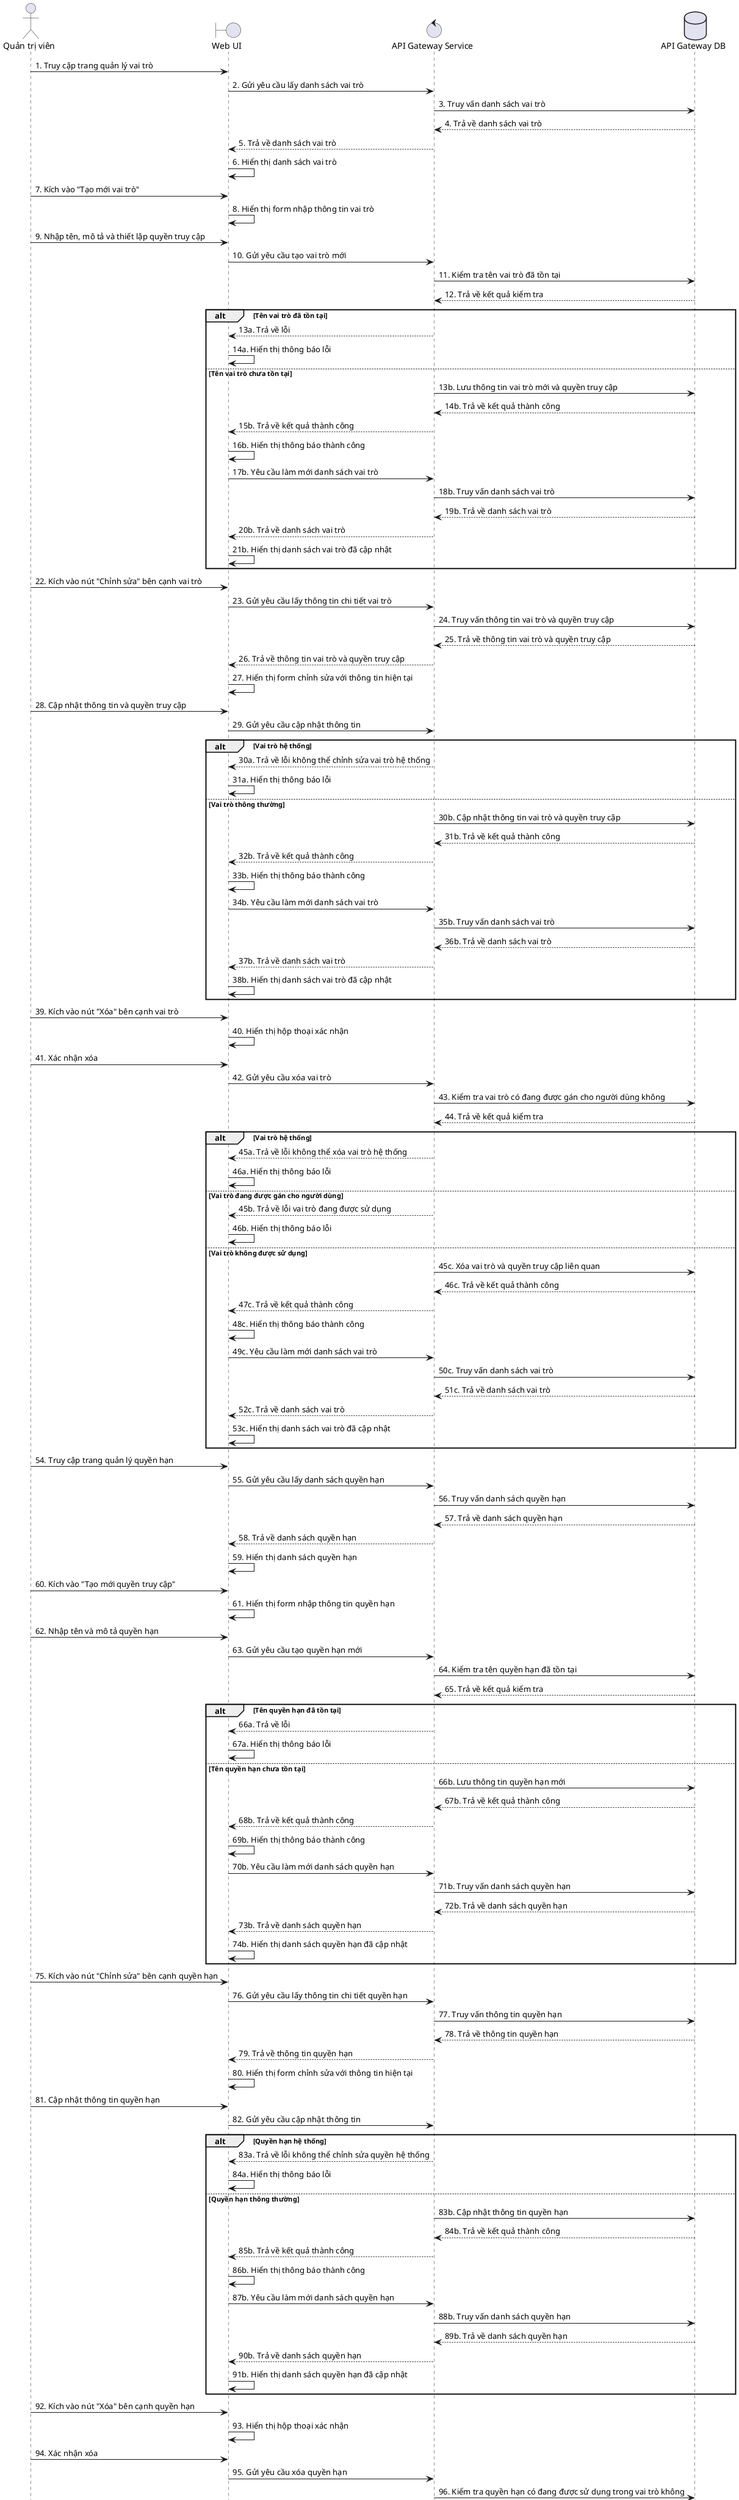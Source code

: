 @startuml

actor "Quản trị viên" as qtv
boundary "Web UI" as UI
control "API Gateway Service" as Gateway
database "API Gateway DB" as db

' === QUẢN LÝ VAI TRÒ ===

' Xem danh sách vai trò
qtv -> UI: 1. Truy cập trang quản lý vai trò
UI -> Gateway: 2. Gửi yêu cầu lấy danh sách vai trò
Gateway -> db: 3. Truy vấn danh sách vai trò
db --> Gateway: 4. Trả về danh sách vai trò
Gateway --> UI: 5. Trả về danh sách vai trò
UI -> UI: 6. Hiển thị danh sách vai trò

' Tạo mới vai trò
qtv -> UI: 7. Kích vào "Tạo mới vai trò"
UI -> UI: 8. Hiển thị form nhập thông tin vai trò
qtv -> UI: 9. Nhập tên, mô tả và thiết lập quyền truy cập
UI -> Gateway: 10. Gửi yêu cầu tạo vai trò mới
Gateway -> db: 11. Kiểm tra tên vai trò đã tồn tại
db --> Gateway: 12. Trả về kết quả kiểm tra

alt Tên vai trò đã tồn tại
    Gateway --> UI: 13a. Trả về lỗi
    UI -> UI: 14a. Hiển thị thông báo lỗi
else Tên vai trò chưa tồn tại
    Gateway -> db: 13b. Lưu thông tin vai trò mới và quyền truy cập
    db --> Gateway: 14b. Trả về kết quả thành công
    Gateway --> UI: 15b. Trả về kết quả thành công
    UI -> UI: 16b. Hiển thị thông báo thành công
    UI -> Gateway: 17b. Yêu cầu làm mới danh sách vai trò
    Gateway -> db: 18b. Truy vấn danh sách vai trò
    db --> Gateway: 19b. Trả về danh sách vai trò
    Gateway --> UI: 20b. Trả về danh sách vai trò
    UI -> UI: 21b. Hiển thị danh sách vai trò đã cập nhật
end

' Cập nhật vai trò
qtv -> UI: 22. Kích vào nút "Chỉnh sửa" bên cạnh vai trò
UI -> Gateway: 23. Gửi yêu cầu lấy thông tin chi tiết vai trò
Gateway -> db: 24. Truy vấn thông tin vai trò và quyền truy cập
db --> Gateway: 25. Trả về thông tin vai trò và quyền truy cập
Gateway --> UI: 26. Trả về thông tin vai trò và quyền truy cập
UI -> UI: 27. Hiển thị form chỉnh sửa với thông tin hiện tại
qtv -> UI: 28. Cập nhật thông tin và quyền truy cập
UI -> Gateway: 29. Gửi yêu cầu cập nhật thông tin

alt Vai trò hệ thống
    Gateway --> UI: 30a. Trả về lỗi không thể chỉnh sửa vai trò hệ thống
    UI -> UI: 31a. Hiển thị thông báo lỗi
else Vai trò thông thường
    Gateway -> db: 30b. Cập nhật thông tin vai trò và quyền truy cập
    db --> Gateway: 31b. Trả về kết quả thành công
    Gateway --> UI: 32b. Trả về kết quả thành công
    UI -> UI: 33b. Hiển thị thông báo thành công
    UI -> Gateway: 34b. Yêu cầu làm mới danh sách vai trò
    Gateway -> db: 35b. Truy vấn danh sách vai trò
    db --> Gateway: 36b. Trả về danh sách vai trò
    Gateway --> UI: 37b. Trả về danh sách vai trò
    UI -> UI: 38b. Hiển thị danh sách vai trò đã cập nhật
end

' Xóa vai trò
qtv -> UI: 39. Kích vào nút "Xóa" bên cạnh vai trò
UI -> UI: 40. Hiển thị hộp thoại xác nhận
qtv -> UI: 41. Xác nhận xóa
UI -> Gateway: 42. Gửi yêu cầu xóa vai trò
Gateway -> db: 43. Kiểm tra vai trò có đang được gán cho người dùng không
db --> Gateway: 44. Trả về kết quả kiểm tra

alt Vai trò hệ thống
    Gateway --> UI: 45a. Trả về lỗi không thể xóa vai trò hệ thống
    UI -> UI: 46a. Hiển thị thông báo lỗi
else Vai trò đang được gán cho người dùng
    Gateway --> UI: 45b. Trả về lỗi vai trò đang được sử dụng
    UI -> UI: 46b. Hiển thị thông báo lỗi
else Vai trò không được sử dụng
    Gateway -> db: 45c. Xóa vai trò và quyền truy cập liên quan
    db --> Gateway: 46c. Trả về kết quả thành công
    Gateway --> UI: 47c. Trả về kết quả thành công
    UI -> UI: 48c. Hiển thị thông báo thành công
    UI -> Gateway: 49c. Yêu cầu làm mới danh sách vai trò
    Gateway -> db: 50c. Truy vấn danh sách vai trò
    db --> Gateway: 51c. Trả về danh sách vai trò
    Gateway --> UI: 52c. Trả về danh sách vai trò
    UI -> UI: 53c. Hiển thị danh sách vai trò đã cập nhật
end

' === QUẢN LÝ QUYỀN HẠN ===

' Xem danh sách quyền hạn
qtv -> UI: 54. Truy cập trang quản lý quyền hạn
UI -> Gateway: 55. Gửi yêu cầu lấy danh sách quyền hạn
Gateway -> db: 56. Truy vấn danh sách quyền hạn
db --> Gateway: 57. Trả về danh sách quyền hạn
Gateway --> UI: 58. Trả về danh sách quyền hạn
UI -> UI: 59. Hiển thị danh sách quyền hạn

' Tạo mới quyền hạn
qtv -> UI: 60. Kích vào "Tạo mới quyền truy cập"
UI -> UI: 61. Hiển thị form nhập thông tin quyền hạn
qtv -> UI: 62. Nhập tên và mô tả quyền hạn
UI -> Gateway: 63. Gửi yêu cầu tạo quyền hạn mới
Gateway -> db: 64. Kiểm tra tên quyền hạn đã tồn tại
db --> Gateway: 65. Trả về kết quả kiểm tra

alt Tên quyền hạn đã tồn tại
    Gateway --> UI: 66a. Trả về lỗi
    UI -> UI: 67a. Hiển thị thông báo lỗi
else Tên quyền hạn chưa tồn tại
    Gateway -> db: 66b. Lưu thông tin quyền hạn mới
    db --> Gateway: 67b. Trả về kết quả thành công
    Gateway --> UI: 68b. Trả về kết quả thành công
    UI -> UI: 69b. Hiển thị thông báo thành công
    UI -> Gateway: 70b. Yêu cầu làm mới danh sách quyền hạn
    Gateway -> db: 71b. Truy vấn danh sách quyền hạn
    db --> Gateway: 72b. Trả về danh sách quyền hạn
    Gateway --> UI: 73b. Trả về danh sách quyền hạn
    UI -> UI: 74b. Hiển thị danh sách quyền hạn đã cập nhật
end

' Cập nhật quyền hạn
qtv -> UI: 75. Kích vào nút "Chỉnh sửa" bên cạnh quyền hạn
UI -> Gateway: 76. Gửi yêu cầu lấy thông tin chi tiết quyền hạn
Gateway -> db: 77. Truy vấn thông tin quyền hạn
db --> Gateway: 78. Trả về thông tin quyền hạn
Gateway --> UI: 79. Trả về thông tin quyền hạn
UI -> UI: 80. Hiển thị form chỉnh sửa với thông tin hiện tại
qtv -> UI: 81. Cập nhật thông tin quyền hạn
UI -> Gateway: 82. Gửi yêu cầu cập nhật thông tin

alt Quyền hạn hệ thống
    Gateway --> UI: 83a. Trả về lỗi không thể chỉnh sửa quyền hệ thống
    UI -> UI: 84a. Hiển thị thông báo lỗi
else Quyền hạn thông thường
    Gateway -> db: 83b. Cập nhật thông tin quyền hạn
    db --> Gateway: 84b. Trả về kết quả thành công
    Gateway --> UI: 85b. Trả về kết quả thành công
    UI -> UI: 86b. Hiển thị thông báo thành công
    UI -> Gateway: 87b. Yêu cầu làm mới danh sách quyền hạn
    Gateway -> db: 88b. Truy vấn danh sách quyền hạn
    db --> Gateway: 89b. Trả về danh sách quyền hạn
    Gateway --> UI: 90b. Trả về danh sách quyền hạn
    UI -> UI: 91b. Hiển thị danh sách quyền hạn đã cập nhật
end

' Xóa quyền hạn
qtv -> UI: 92. Kích vào nút "Xóa" bên cạnh quyền hạn
UI -> UI: 93. Hiển thị hộp thoại xác nhận
qtv -> UI: 94. Xác nhận xóa
UI -> Gateway: 95. Gửi yêu cầu xóa quyền hạn
Gateway -> db: 96. Kiểm tra quyền hạn có đang được sử dụng trong vai trò không
db --> Gateway: 97. Trả về kết quả kiểm tra

alt Quyền hạn hệ thống
    Gateway --> UI: 98a. Trả về lỗi không thể xóa quyền hệ thống
    UI -> UI: 99a. Hiển thị thông báo lỗi
else Quyền hạn đang được sử dụng
    Gateway --> UI: 98b. Trả về lỗi quyền hạn đang được sử dụng
    UI -> UI: 99b. Hiển thị thông báo lỗi
else Quyền hạn không được sử dụng
    Gateway -> db: 98c. Xóa quyền hạn
    db --> Gateway: 99c. Trả về kết quả thành công
    Gateway --> UI: 100c. Trả về kết quả thành công
    UI -> UI: 101c. Hiển thị thông báo thành công
    UI -> Gateway: 102c. Yêu cầu làm mới danh sách quyền hạn
    Gateway -> db: 103c. Truy vấn danh sách quyền hạn
    db --> Gateway: 104c. Trả về danh sách quyền hạn
    Gateway --> UI: 105c. Trả về danh sách quyền hạn
    UI -> UI: 106c. Hiển thị danh sách quyền hạn đã cập nhật
end

@enduml
